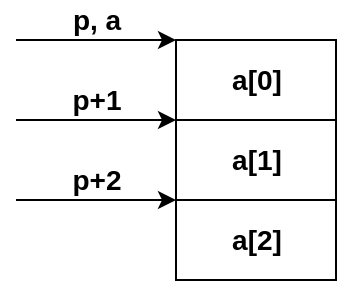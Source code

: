 <mxfile version="14.5.1" type="device"><diagram id="zGPX3agvzFuwMJJZwmIq" name="第 1 页"><mxGraphModel dx="565" dy="320" grid="1" gridSize="10" guides="1" tooltips="1" connect="1" arrows="1" fold="1" page="1" pageScale="1" pageWidth="827" pageHeight="1169" math="0" shadow="0"><root><mxCell id="0"/><mxCell id="1" parent="0"/><mxCell id="CL2Ni7A9Y-5nqoNGyDew-1" value="" style="rounded=0;whiteSpace=wrap;html=1;" vertex="1" parent="1"><mxGeometry x="240" y="40" width="80" height="40" as="geometry"/></mxCell><mxCell id="CL2Ni7A9Y-5nqoNGyDew-2" value="" style="rounded=0;whiteSpace=wrap;html=1;" vertex="1" parent="1"><mxGeometry x="240" y="80" width="80" height="40" as="geometry"/></mxCell><mxCell id="CL2Ni7A9Y-5nqoNGyDew-3" value="" style="rounded=0;whiteSpace=wrap;html=1;" vertex="1" parent="1"><mxGeometry x="240" y="120" width="80" height="40" as="geometry"/></mxCell><mxCell id="CL2Ni7A9Y-5nqoNGyDew-4" value="" style="endArrow=classic;html=1;entryX=0;entryY=0;entryDx=0;entryDy=0;" edge="1" parent="1" target="CL2Ni7A9Y-5nqoNGyDew-1"><mxGeometry width="50" height="50" relative="1" as="geometry"><mxPoint x="160" y="40" as="sourcePoint"/><mxPoint x="190" y="40" as="targetPoint"/></mxGeometry></mxCell><mxCell id="CL2Ni7A9Y-5nqoNGyDew-5" value="" style="endArrow=classic;html=1;entryX=0;entryY=0;entryDx=0;entryDy=0;" edge="1" parent="1" target="CL2Ni7A9Y-5nqoNGyDew-2"><mxGeometry width="50" height="50" relative="1" as="geometry"><mxPoint x="160" y="80" as="sourcePoint"/><mxPoint x="250" y="50" as="targetPoint"/></mxGeometry></mxCell><mxCell id="CL2Ni7A9Y-5nqoNGyDew-6" value="" style="endArrow=classic;html=1;entryX=0;entryY=1;entryDx=0;entryDy=0;" edge="1" parent="1" target="CL2Ni7A9Y-5nqoNGyDew-2"><mxGeometry width="50" height="50" relative="1" as="geometry"><mxPoint x="160" y="120" as="sourcePoint"/><mxPoint x="250" y="90" as="targetPoint"/></mxGeometry></mxCell><mxCell id="CL2Ni7A9Y-5nqoNGyDew-7" value="&lt;b&gt;&lt;font style=&quot;font-size: 14px&quot;&gt;p, a&lt;/font&gt;&lt;/b&gt;" style="text;html=1;align=center;verticalAlign=middle;resizable=0;points=[];autosize=1;" vertex="1" parent="1"><mxGeometry x="180" y="20" width="40" height="20" as="geometry"/></mxCell><mxCell id="CL2Ni7A9Y-5nqoNGyDew-8" value="&lt;b&gt;&lt;font style=&quot;font-size: 14px&quot;&gt;p+1&lt;/font&gt;&lt;/b&gt;" style="text;html=1;align=center;verticalAlign=middle;resizable=0;points=[];autosize=1;" vertex="1" parent="1"><mxGeometry x="180" y="60" width="40" height="20" as="geometry"/></mxCell><mxCell id="CL2Ni7A9Y-5nqoNGyDew-9" value="&lt;b&gt;&lt;font style=&quot;font-size: 14px&quot;&gt;p+2&lt;/font&gt;&lt;/b&gt;" style="text;html=1;align=center;verticalAlign=middle;resizable=0;points=[];autosize=1;" vertex="1" parent="1"><mxGeometry x="180" y="100" width="40" height="20" as="geometry"/></mxCell><mxCell id="CL2Ni7A9Y-5nqoNGyDew-10" value="&lt;b&gt;&lt;font style=&quot;font-size: 14px&quot;&gt;a[0]&lt;/font&gt;&lt;/b&gt;" style="text;html=1;align=center;verticalAlign=middle;resizable=0;points=[];autosize=1;" vertex="1" parent="1"><mxGeometry x="260" y="50" width="40" height="20" as="geometry"/></mxCell><mxCell id="CL2Ni7A9Y-5nqoNGyDew-11" value="&lt;b&gt;&lt;font style=&quot;font-size: 14px&quot;&gt;a[1]&lt;/font&gt;&lt;/b&gt;" style="text;html=1;align=center;verticalAlign=middle;resizable=0;points=[];autosize=1;" vertex="1" parent="1"><mxGeometry x="260" y="90" width="40" height="20" as="geometry"/></mxCell><mxCell id="CL2Ni7A9Y-5nqoNGyDew-12" value="&lt;b&gt;&lt;font style=&quot;font-size: 14px&quot;&gt;a[2]&lt;/font&gt;&lt;/b&gt;" style="text;html=1;align=center;verticalAlign=middle;resizable=0;points=[];autosize=1;" vertex="1" parent="1"><mxGeometry x="260" y="130" width="40" height="20" as="geometry"/></mxCell></root></mxGraphModel></diagram></mxfile>